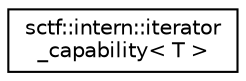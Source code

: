 digraph "Graphical Class Hierarchy"
{
  edge [fontname="Helvetica",fontsize="10",labelfontname="Helvetica",labelfontsize="10"];
  node [fontname="Helvetica",fontsize="10",shape=record];
  rankdir="LR";
  Node0 [label="sctf::intern::iterator\l_capability\< T \>",height=0.2,width=0.4,color="black", fillcolor="white", style="filled",URL="$classsctf_1_1intern_1_1iterator__capability.html"];
}
